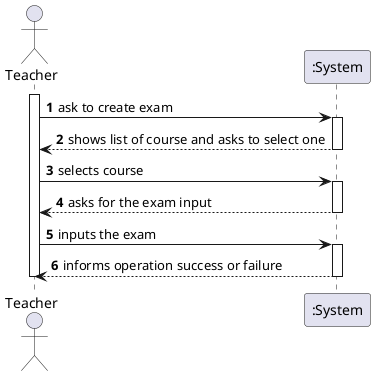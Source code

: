 @startuml
autonumber

actor "Teacher" as Manager


activate Manager
Manager -> ":System" : ask to create exam
activate ":System"
":System" --> Manager : shows list of course and asks to select one
deactivate ":System"
Manager -> ":System" : selects course
activate ":System"

":System" -->Manager : asks for the exam input
deactivate ":System"

Manager -> ":System" : inputs the exam
activate ":System"

":System" --> Manager : informs operation success or failure
deactivate ":System"
deactivate Manager

@enduml